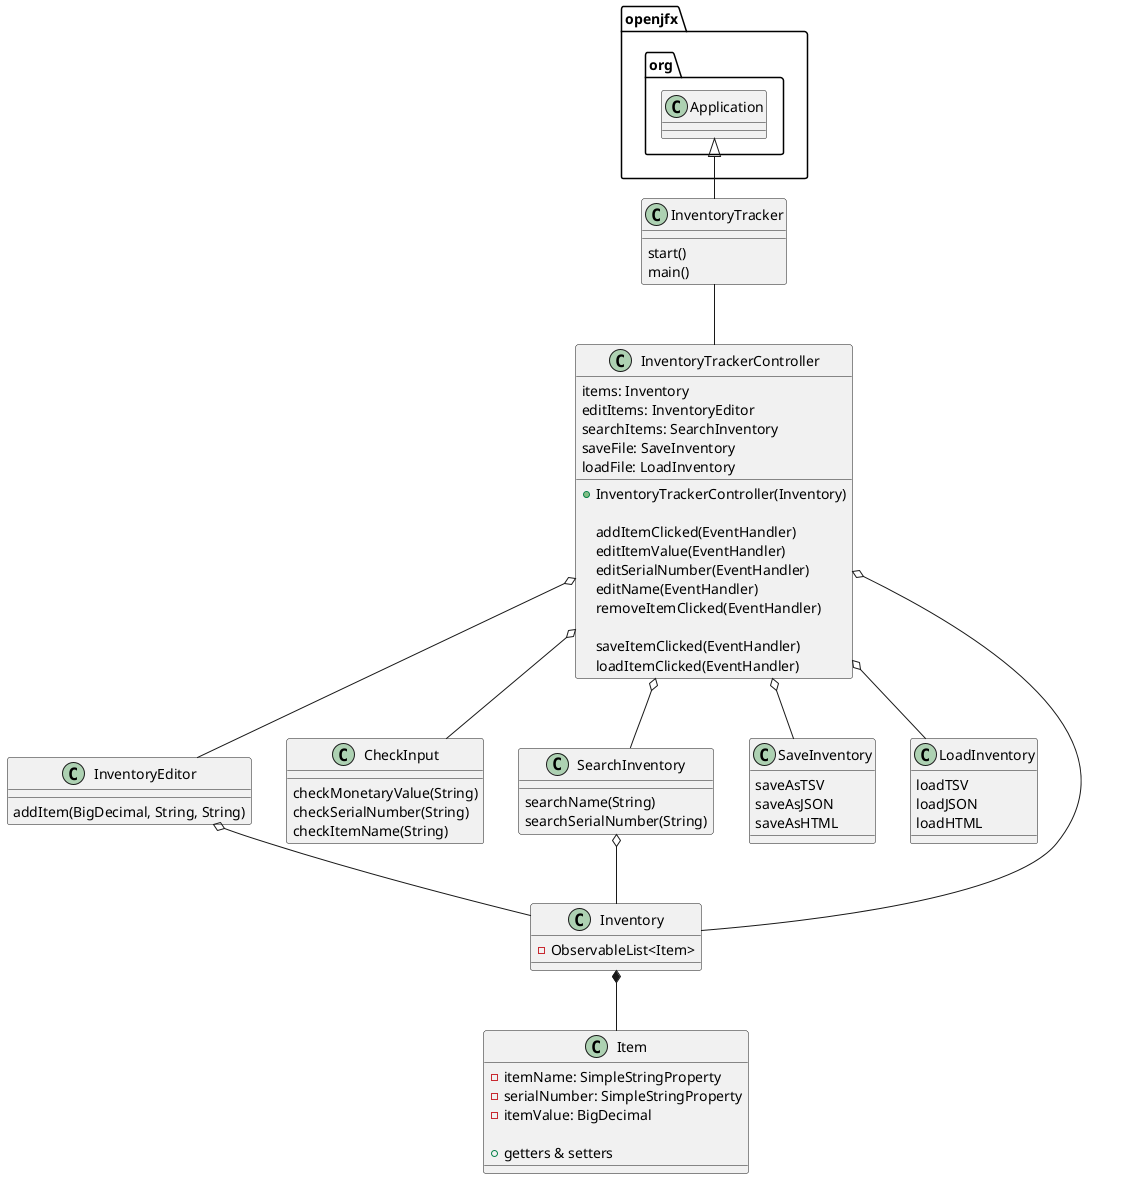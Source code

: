 @startuml
'https://plantuml.com/class-diagram

class InventoryTracker {
    start()
    main()
}


class InventoryTrackerController {
    items: Inventory
    editItems: InventoryEditor
    searchItems: SearchInventory
    saveFile: SaveInventory
    loadFile: LoadInventory

    + InventoryTrackerController(Inventory)

    addItemClicked(EventHandler)
    editItemValue(EventHandler)
    editSerialNumber(EventHandler)
    editName(EventHandler)
    removeItemClicked(EventHandler)

    saveItemClicked(EventHandler)
    loadItemClicked(EventHandler)
}


class InventoryEditor {
    addItem(BigDecimal, String, String)
}

class CheckInput {
    checkMonetaryValue(String)
    checkSerialNumber(String)
    checkItemName(String)
}

class SearchInventory {
    searchName(String)
    searchSerialNumber(String)
}

class SaveInventory {
    saveAsTSV
    saveAsJSON
    saveAsHTML
}

class LoadInventory {
    loadTSV
    loadJSON
    loadHTML
}

class Inventory {
    - ObservableList<Item>
}

class Item {
    - itemName: SimpleStringProperty
    - serialNumber: SimpleStringProperty
    - itemValue: BigDecimal

    + getters & setters
}


openjfx.org.Application <|-- InventoryTracker
InventoryTracker -- InventoryTrackerController

InventoryTrackerController o-- Inventory
InventoryTrackerController o-- InventoryEditor
InventoryTrackerController o-- SaveInventory
InventoryTrackerController o-- LoadInventory
InventoryTrackerController o-- SearchInventory
InventoryTrackerController o-- CheckInput

InventoryEditor o-- Inventory
SearchInventory o-- Inventory

Inventory *-- Item

@enduml